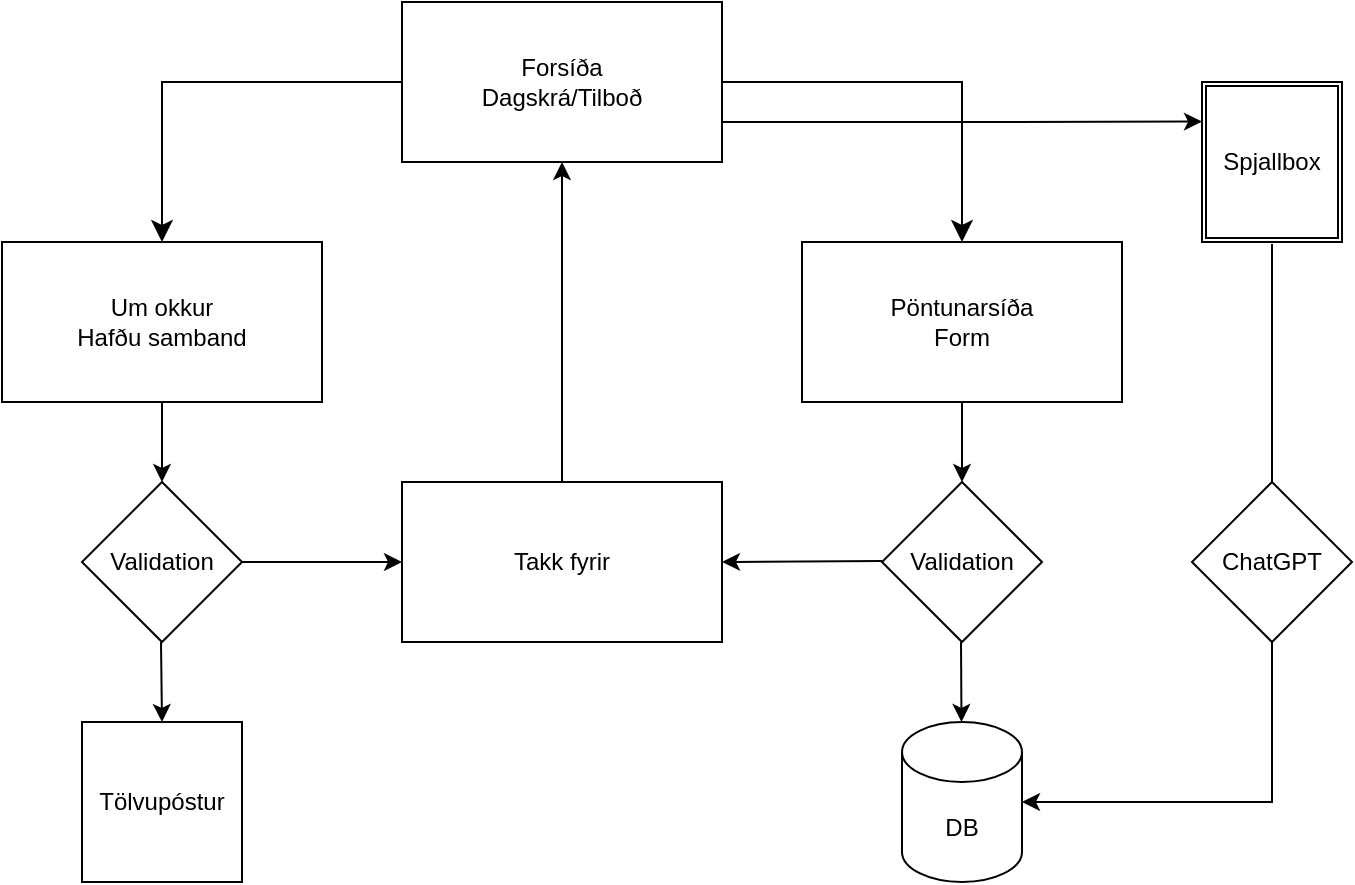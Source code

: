 <mxfile version="24.4.2" type="github">
  <diagram name="Page-1" id="XVw_b_xDwHnGz9wbEkJs">
    <mxGraphModel dx="989" dy="514" grid="1" gridSize="10" guides="1" tooltips="1" connect="1" arrows="1" fold="1" page="1" pageScale="1" pageWidth="850" pageHeight="1100" math="0" shadow="0">
      <root>
        <mxCell id="0" />
        <mxCell id="1" parent="0" />
        <mxCell id="C2USvB88JjmjtFxqJm_b-17" style="edgeStyle=orthogonalEdgeStyle;rounded=0;orthogonalLoop=1;jettySize=auto;html=1;exitX=1;exitY=0.75;exitDx=0;exitDy=0;" edge="1" parent="1" source="VxlyHngNLBUcSf7zy6Bm-1">
          <mxGeometry relative="1" as="geometry">
            <mxPoint x="680.0" y="179.793" as="targetPoint" />
          </mxGeometry>
        </mxCell>
        <mxCell id="VxlyHngNLBUcSf7zy6Bm-1" value="Forsíða&lt;div&gt;Dagskrá/Tilboð&lt;/div&gt;" style="rounded=0;whiteSpace=wrap;html=1;" parent="1" vertex="1">
          <mxGeometry x="280" y="120" width="160" height="80" as="geometry" />
        </mxCell>
        <mxCell id="VxlyHngNLBUcSf7zy6Bm-3" value="Tölvupóstur" style="whiteSpace=wrap;html=1;aspect=fixed;" parent="1" vertex="1">
          <mxGeometry x="120" y="480" width="80" height="80" as="geometry" />
        </mxCell>
        <mxCell id="VxlyHngNLBUcSf7zy6Bm-4" value="DB" style="shape=cylinder3;whiteSpace=wrap;html=1;boundedLbl=1;backgroundOutline=1;size=15;" parent="1" vertex="1">
          <mxGeometry x="530" y="480" width="60" height="80" as="geometry" />
        </mxCell>
        <mxCell id="C2USvB88JjmjtFxqJm_b-15" style="edgeStyle=orthogonalEdgeStyle;rounded=0;orthogonalLoop=1;jettySize=auto;html=1;exitX=0.5;exitY=1;exitDx=0;exitDy=0;entryX=0.5;entryY=0;entryDx=0;entryDy=0;" edge="1" parent="1" source="Jqyqml2Vst-oy_76xLtx-1" target="Jqyqml2Vst-oy_76xLtx-3">
          <mxGeometry relative="1" as="geometry" />
        </mxCell>
        <mxCell id="Jqyqml2Vst-oy_76xLtx-1" value="Pöntunarsíða&lt;br&gt;Form" style="rounded=0;whiteSpace=wrap;html=1;" parent="1" vertex="1">
          <mxGeometry x="480" y="240" width="160" height="80" as="geometry" />
        </mxCell>
        <mxCell id="C2USvB88JjmjtFxqJm_b-13" style="edgeStyle=orthogonalEdgeStyle;rounded=0;orthogonalLoop=1;jettySize=auto;html=1;exitX=0.5;exitY=1;exitDx=0;exitDy=0;entryX=0.5;entryY=0;entryDx=0;entryDy=0;" edge="1" parent="1" source="Jqyqml2Vst-oy_76xLtx-2" target="C2USvB88JjmjtFxqJm_b-5">
          <mxGeometry relative="1" as="geometry" />
        </mxCell>
        <mxCell id="Jqyqml2Vst-oy_76xLtx-2" value="Um okkur&lt;br&gt;Hafðu samband" style="rounded=0;whiteSpace=wrap;html=1;" parent="1" vertex="1">
          <mxGeometry x="80" y="240" width="160" height="80" as="geometry" />
        </mxCell>
        <mxCell id="Jqyqml2Vst-oy_76xLtx-3" value="Validation" style="rhombus;whiteSpace=wrap;html=1;" parent="1" vertex="1">
          <mxGeometry x="520" y="360" width="80" height="80" as="geometry" />
        </mxCell>
        <mxCell id="Jqyqml2Vst-oy_76xLtx-4" value="Takk fyrir" style="rounded=0;whiteSpace=wrap;html=1;" parent="1" vertex="1">
          <mxGeometry x="280" y="360" width="160" height="80" as="geometry" />
        </mxCell>
        <mxCell id="C2USvB88JjmjtFxqJm_b-1" value="" style="endArrow=classic;html=1;rounded=0;entryX=0.5;entryY=1;entryDx=0;entryDy=0;" edge="1" parent="1" target="VxlyHngNLBUcSf7zy6Bm-1">
          <mxGeometry width="50" height="50" relative="1" as="geometry">
            <mxPoint x="360" y="360" as="sourcePoint" />
            <mxPoint x="360" y="210" as="targetPoint" />
          </mxGeometry>
        </mxCell>
        <mxCell id="C2USvB88JjmjtFxqJm_b-2" value="" style="edgeStyle=segmentEdgeStyle;endArrow=classic;html=1;curved=0;rounded=0;endSize=8;startSize=8;entryX=0.5;entryY=0;entryDx=0;entryDy=0;" edge="1" parent="1" target="Jqyqml2Vst-oy_76xLtx-1">
          <mxGeometry width="50" height="50" relative="1" as="geometry">
            <mxPoint x="440" y="160" as="sourcePoint" />
            <mxPoint x="560" y="230" as="targetPoint" />
            <Array as="points">
              <mxPoint x="560" y="160" />
            </Array>
          </mxGeometry>
        </mxCell>
        <mxCell id="C2USvB88JjmjtFxqJm_b-4" value="" style="endArrow=classic;html=1;rounded=0;entryX=1;entryY=0.5;entryDx=0;entryDy=0;" edge="1" parent="1" target="Jqyqml2Vst-oy_76xLtx-4">
          <mxGeometry width="50" height="50" relative="1" as="geometry">
            <mxPoint x="520" y="399.5" as="sourcePoint" />
            <mxPoint x="450" y="400" as="targetPoint" />
          </mxGeometry>
        </mxCell>
        <mxCell id="C2USvB88JjmjtFxqJm_b-5" value="Validation" style="rhombus;whiteSpace=wrap;html=1;" vertex="1" parent="1">
          <mxGeometry x="120" y="360" width="80" height="80" as="geometry" />
        </mxCell>
        <mxCell id="C2USvB88JjmjtFxqJm_b-6" value="" style="endArrow=classic;html=1;rounded=0;exitX=1;exitY=0.5;exitDx=0;exitDy=0;entryX=0;entryY=0.5;entryDx=0;entryDy=0;" edge="1" parent="1" source="C2USvB88JjmjtFxqJm_b-5" target="Jqyqml2Vst-oy_76xLtx-4">
          <mxGeometry width="50" height="50" relative="1" as="geometry">
            <mxPoint x="260" y="399.5" as="sourcePoint" />
            <mxPoint x="270" y="400" as="targetPoint" />
          </mxGeometry>
        </mxCell>
        <mxCell id="C2USvB88JjmjtFxqJm_b-7" value="" style="edgeStyle=segmentEdgeStyle;endArrow=classic;html=1;curved=0;rounded=0;endSize=8;startSize=8;exitX=0;exitY=0.5;exitDx=0;exitDy=0;entryX=0.5;entryY=0;entryDx=0;entryDy=0;" edge="1" parent="1" source="VxlyHngNLBUcSf7zy6Bm-1" target="Jqyqml2Vst-oy_76xLtx-2">
          <mxGeometry width="50" height="50" relative="1" as="geometry">
            <mxPoint x="230" y="160" as="sourcePoint" />
            <mxPoint x="160" y="230" as="targetPoint" />
            <Array as="points">
              <mxPoint x="160" y="160" />
            </Array>
          </mxGeometry>
        </mxCell>
        <mxCell id="C2USvB88JjmjtFxqJm_b-8" value="" style="endArrow=classic;html=1;rounded=0;entryX=0.5;entryY=0;entryDx=0;entryDy=0;" edge="1" parent="1" target="VxlyHngNLBUcSf7zy6Bm-3">
          <mxGeometry width="50" height="50" relative="1" as="geometry">
            <mxPoint x="159.5" y="440" as="sourcePoint" />
            <mxPoint x="160" y="470" as="targetPoint" />
          </mxGeometry>
        </mxCell>
        <mxCell id="C2USvB88JjmjtFxqJm_b-11" value="" style="endArrow=classic;html=1;rounded=0;" edge="1" parent="1" target="VxlyHngNLBUcSf7zy6Bm-4">
          <mxGeometry width="50" height="50" relative="1" as="geometry">
            <mxPoint x="559.5" y="440" as="sourcePoint" />
            <mxPoint x="559.5" y="490" as="targetPoint" />
          </mxGeometry>
        </mxCell>
        <mxCell id="C2USvB88JjmjtFxqJm_b-19" value="Spjallbox" style="shape=ext;double=1;rounded=0;whiteSpace=wrap;html=1;" vertex="1" parent="1">
          <mxGeometry x="680" y="160" width="70" height="80" as="geometry" />
        </mxCell>
        <mxCell id="C2USvB88JjmjtFxqJm_b-22" value="" style="endArrow=classic;html=1;rounded=0;edgeStyle=orthogonalEdgeStyle;" edge="1" parent="1" target="VxlyHngNLBUcSf7zy6Bm-4">
          <mxGeometry width="50" height="50" relative="1" as="geometry">
            <mxPoint x="715" y="241" as="sourcePoint" />
            <mxPoint x="570" y="490" as="targetPoint" />
            <Array as="points">
              <mxPoint x="715" y="520" />
            </Array>
          </mxGeometry>
        </mxCell>
        <mxCell id="C2USvB88JjmjtFxqJm_b-25" value="ChatGPT" style="rhombus;whiteSpace=wrap;html=1;" vertex="1" parent="1">
          <mxGeometry x="675" y="360" width="80" height="80" as="geometry" />
        </mxCell>
      </root>
    </mxGraphModel>
  </diagram>
</mxfile>
